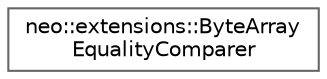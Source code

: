 digraph "Graphical Class Hierarchy"
{
 // LATEX_PDF_SIZE
  bgcolor="transparent";
  edge [fontname=Helvetica,fontsize=10,labelfontname=Helvetica,labelfontsize=10];
  node [fontname=Helvetica,fontsize=10,shape=box,height=0.2,width=0.4];
  rankdir="LR";
  Node0 [id="Node000000",label="neo::extensions::ByteArray\lEqualityComparer",height=0.2,width=0.4,color="grey40", fillcolor="white", style="filled",URL="$classneo_1_1extensions_1_1_byte_array_equality_comparer.html",tooltip="Equality comparer for byte arrays."];
}
